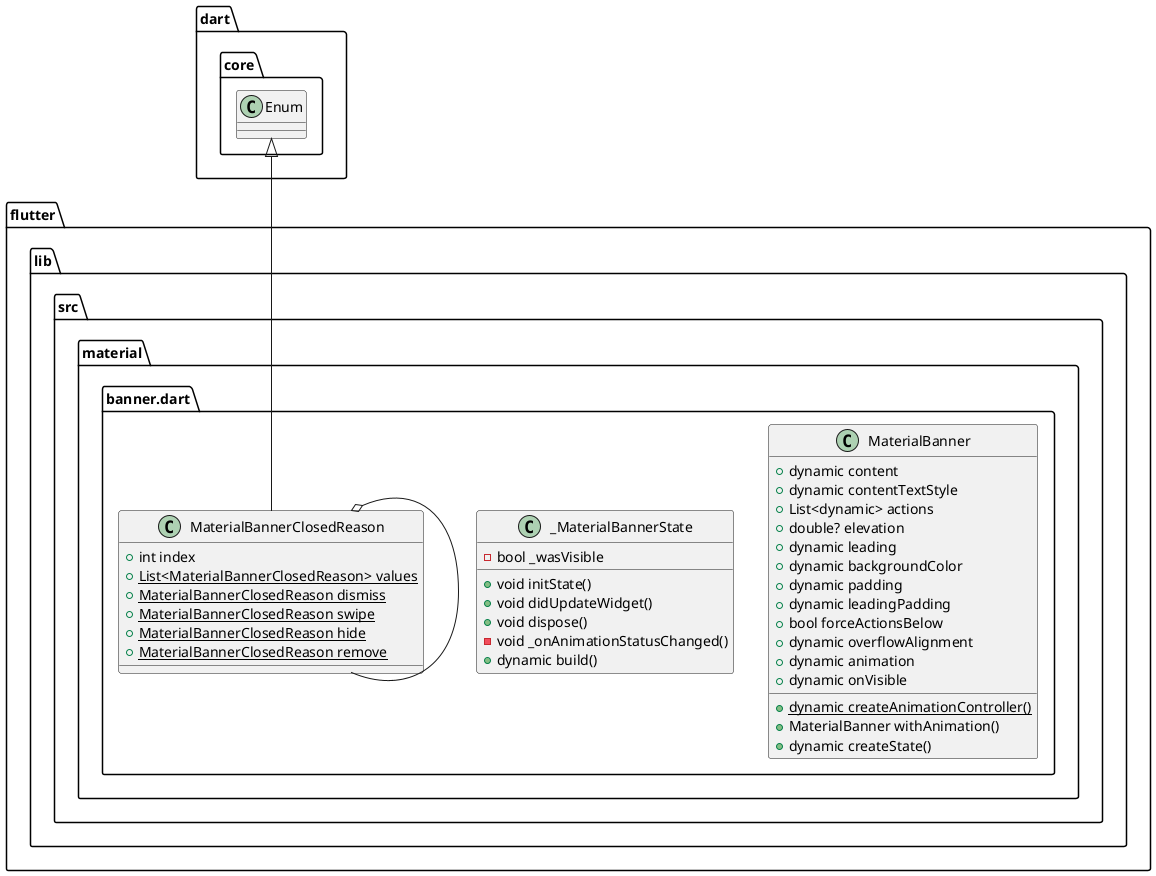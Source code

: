 @startuml
set namespaceSeparator ::

class "flutter::lib::src::material::banner.dart::MaterialBanner" {
  +dynamic content
  +dynamic contentTextStyle
  +List<dynamic> actions
  +double? elevation
  +dynamic leading
  +dynamic backgroundColor
  +dynamic padding
  +dynamic leadingPadding
  +bool forceActionsBelow
  +dynamic overflowAlignment
  +dynamic animation
  +dynamic onVisible
  {static} +dynamic createAnimationController()
  +MaterialBanner withAnimation()
  +dynamic createState()
}

class "flutter::lib::src::material::banner.dart::_MaterialBannerState" {
  -bool _wasVisible
  +void initState()
  +void didUpdateWidget()
  +void dispose()
  -void _onAnimationStatusChanged()
  +dynamic build()
}

class "flutter::lib::src::material::banner.dart::MaterialBannerClosedReason" {
  +int index
  {static} +List<MaterialBannerClosedReason> values
  {static} +MaterialBannerClosedReason dismiss
  {static} +MaterialBannerClosedReason swipe
  {static} +MaterialBannerClosedReason hide
  {static} +MaterialBannerClosedReason remove
}

"flutter::lib::src::material::banner.dart::MaterialBannerClosedReason" o-- "flutter::lib::src::material::banner.dart::MaterialBannerClosedReason"
"dart::core::Enum" <|-- "flutter::lib::src::material::banner.dart::MaterialBannerClosedReason"


@enduml